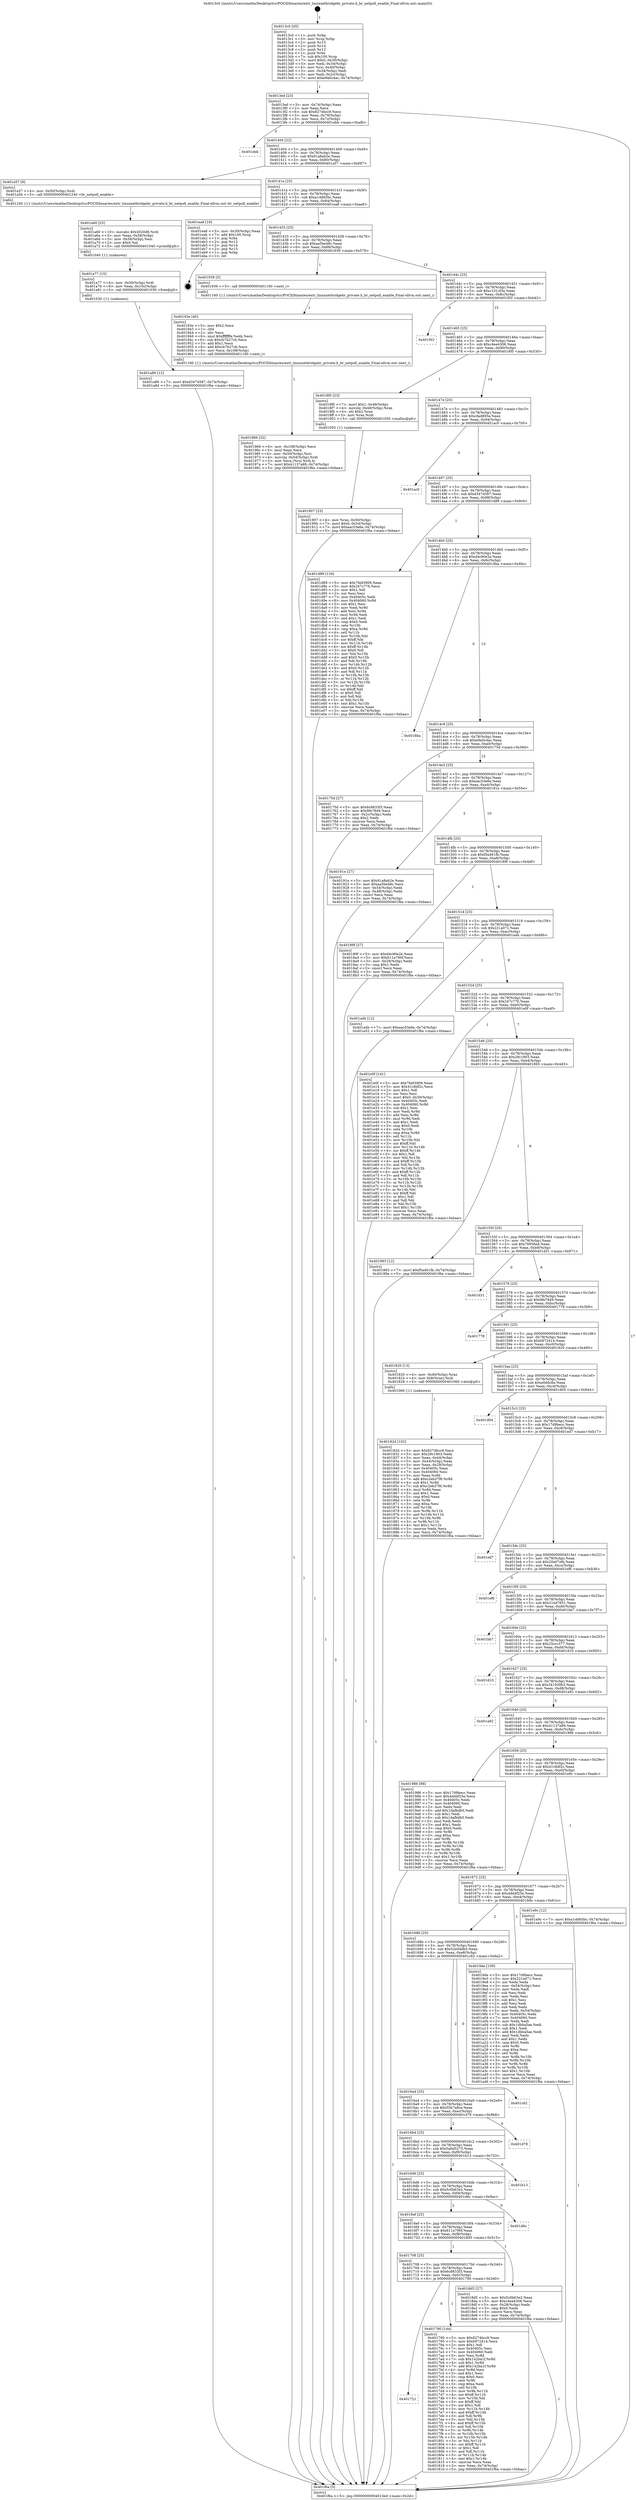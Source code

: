 digraph "0x4013c0" {
  label = "0x4013c0 (/mnt/c/Users/mathe/Desktop/tcc/POCII/binaries/extr_linuxnetbridgebr_private.h_br_netpoll_enable_Final-ollvm.out::main(0))"
  labelloc = "t"
  node[shape=record]

  Entry [label="",width=0.3,height=0.3,shape=circle,fillcolor=black,style=filled]
  "0x4013ed" [label="{
     0x4013ed [23]\l
     | [instrs]\l
     &nbsp;&nbsp;0x4013ed \<+3\>: mov -0x74(%rbp),%eax\l
     &nbsp;&nbsp;0x4013f0 \<+2\>: mov %eax,%ecx\l
     &nbsp;&nbsp;0x4013f2 \<+6\>: sub $0x8274bcc9,%ecx\l
     &nbsp;&nbsp;0x4013f8 \<+3\>: mov %eax,-0x78(%rbp)\l
     &nbsp;&nbsp;0x4013fb \<+3\>: mov %ecx,-0x7c(%rbp)\l
     &nbsp;&nbsp;0x4013fe \<+6\>: je 0000000000401ebb \<main+0xafb\>\l
  }"]
  "0x401ebb" [label="{
     0x401ebb\l
  }", style=dashed]
  "0x401404" [label="{
     0x401404 [22]\l
     | [instrs]\l
     &nbsp;&nbsp;0x401404 \<+5\>: jmp 0000000000401409 \<main+0x49\>\l
     &nbsp;&nbsp;0x401409 \<+3\>: mov -0x78(%rbp),%eax\l
     &nbsp;&nbsp;0x40140c \<+5\>: sub $0x91a8ab2e,%eax\l
     &nbsp;&nbsp;0x401411 \<+3\>: mov %eax,-0x80(%rbp)\l
     &nbsp;&nbsp;0x401414 \<+6\>: je 0000000000401a57 \<main+0x697\>\l
  }"]
  Exit [label="",width=0.3,height=0.3,shape=circle,fillcolor=black,style=filled,peripheries=2]
  "0x401a57" [label="{
     0x401a57 [9]\l
     | [instrs]\l
     &nbsp;&nbsp;0x401a57 \<+4\>: mov -0x50(%rbp),%rdi\l
     &nbsp;&nbsp;0x401a5b \<+5\>: call 0000000000401240 \<br_netpoll_enable\>\l
     | [calls]\l
     &nbsp;&nbsp;0x401240 \{1\} (/mnt/c/Users/mathe/Desktop/tcc/POCII/binaries/extr_linuxnetbridgebr_private.h_br_netpoll_enable_Final-ollvm.out::br_netpoll_enable)\l
  }"]
  "0x40141a" [label="{
     0x40141a [25]\l
     | [instrs]\l
     &nbsp;&nbsp;0x40141a \<+5\>: jmp 000000000040141f \<main+0x5f\>\l
     &nbsp;&nbsp;0x40141f \<+3\>: mov -0x78(%rbp),%eax\l
     &nbsp;&nbsp;0x401422 \<+5\>: sub $0xa1dd65bc,%eax\l
     &nbsp;&nbsp;0x401427 \<+6\>: mov %eax,-0x84(%rbp)\l
     &nbsp;&nbsp;0x40142d \<+6\>: je 0000000000401ea8 \<main+0xae8\>\l
  }"]
  "0x401a86" [label="{
     0x401a86 [12]\l
     | [instrs]\l
     &nbsp;&nbsp;0x401a86 \<+7\>: movl $0xd3474587,-0x74(%rbp)\l
     &nbsp;&nbsp;0x401a8d \<+5\>: jmp 0000000000401f6a \<main+0xbaa\>\l
  }"]
  "0x401ea8" [label="{
     0x401ea8 [19]\l
     | [instrs]\l
     &nbsp;&nbsp;0x401ea8 \<+3\>: mov -0x30(%rbp),%eax\l
     &nbsp;&nbsp;0x401eab \<+7\>: add $0x100,%rsp\l
     &nbsp;&nbsp;0x401eb2 \<+1\>: pop %rbx\l
     &nbsp;&nbsp;0x401eb3 \<+2\>: pop %r12\l
     &nbsp;&nbsp;0x401eb5 \<+2\>: pop %r14\l
     &nbsp;&nbsp;0x401eb7 \<+2\>: pop %r15\l
     &nbsp;&nbsp;0x401eb9 \<+1\>: pop %rbp\l
     &nbsp;&nbsp;0x401eba \<+1\>: ret\l
  }"]
  "0x401433" [label="{
     0x401433 [25]\l
     | [instrs]\l
     &nbsp;&nbsp;0x401433 \<+5\>: jmp 0000000000401438 \<main+0x78\>\l
     &nbsp;&nbsp;0x401438 \<+3\>: mov -0x78(%rbp),%eax\l
     &nbsp;&nbsp;0x40143b \<+5\>: sub $0xaa5be48c,%eax\l
     &nbsp;&nbsp;0x401440 \<+6\>: mov %eax,-0x88(%rbp)\l
     &nbsp;&nbsp;0x401446 \<+6\>: je 0000000000401939 \<main+0x579\>\l
  }"]
  "0x401a77" [label="{
     0x401a77 [15]\l
     | [instrs]\l
     &nbsp;&nbsp;0x401a77 \<+4\>: mov -0x50(%rbp),%rdi\l
     &nbsp;&nbsp;0x401a7b \<+6\>: mov %eax,-0x10c(%rbp)\l
     &nbsp;&nbsp;0x401a81 \<+5\>: call 0000000000401030 \<free@plt\>\l
     | [calls]\l
     &nbsp;&nbsp;0x401030 \{1\} (unknown)\l
  }"]
  "0x401939" [label="{
     0x401939 [5]\l
     | [instrs]\l
     &nbsp;&nbsp;0x401939 \<+5\>: call 0000000000401160 \<next_i\>\l
     | [calls]\l
     &nbsp;&nbsp;0x401160 \{1\} (/mnt/c/Users/mathe/Desktop/tcc/POCII/binaries/extr_linuxnetbridgebr_private.h_br_netpoll_enable_Final-ollvm.out::next_i)\l
  }"]
  "0x40144c" [label="{
     0x40144c [25]\l
     | [instrs]\l
     &nbsp;&nbsp;0x40144c \<+5\>: jmp 0000000000401451 \<main+0x91\>\l
     &nbsp;&nbsp;0x401451 \<+3\>: mov -0x78(%rbp),%eax\l
     &nbsp;&nbsp;0x401454 \<+5\>: sub $0xc101cf3a,%eax\l
     &nbsp;&nbsp;0x401459 \<+6\>: mov %eax,-0x8c(%rbp)\l
     &nbsp;&nbsp;0x40145f \<+6\>: je 0000000000401f02 \<main+0xb42\>\l
  }"]
  "0x401a60" [label="{
     0x401a60 [23]\l
     | [instrs]\l
     &nbsp;&nbsp;0x401a60 \<+10\>: movabs $0x4020d6,%rdi\l
     &nbsp;&nbsp;0x401a6a \<+3\>: mov %eax,-0x58(%rbp)\l
     &nbsp;&nbsp;0x401a6d \<+3\>: mov -0x58(%rbp),%esi\l
     &nbsp;&nbsp;0x401a70 \<+2\>: mov $0x0,%al\l
     &nbsp;&nbsp;0x401a72 \<+5\>: call 0000000000401040 \<printf@plt\>\l
     | [calls]\l
     &nbsp;&nbsp;0x401040 \{1\} (unknown)\l
  }"]
  "0x401f02" [label="{
     0x401f02\l
  }", style=dashed]
  "0x401465" [label="{
     0x401465 [25]\l
     | [instrs]\l
     &nbsp;&nbsp;0x401465 \<+5\>: jmp 000000000040146a \<main+0xaa\>\l
     &nbsp;&nbsp;0x40146a \<+3\>: mov -0x78(%rbp),%eax\l
     &nbsp;&nbsp;0x40146d \<+5\>: sub $0xc4ee4306,%eax\l
     &nbsp;&nbsp;0x401472 \<+6\>: mov %eax,-0x90(%rbp)\l
     &nbsp;&nbsp;0x401478 \<+6\>: je 00000000004018f0 \<main+0x530\>\l
  }"]
  "0x401966" [label="{
     0x401966 [32]\l
     | [instrs]\l
     &nbsp;&nbsp;0x401966 \<+6\>: mov -0x108(%rbp),%ecx\l
     &nbsp;&nbsp;0x40196c \<+3\>: imul %eax,%ecx\l
     &nbsp;&nbsp;0x40196f \<+4\>: mov -0x50(%rbp),%rsi\l
     &nbsp;&nbsp;0x401973 \<+4\>: movslq -0x54(%rbp),%rdi\l
     &nbsp;&nbsp;0x401977 \<+3\>: mov %ecx,(%rsi,%rdi,4)\l
     &nbsp;&nbsp;0x40197a \<+7\>: movl $0x41137e89,-0x74(%rbp)\l
     &nbsp;&nbsp;0x401981 \<+5\>: jmp 0000000000401f6a \<main+0xbaa\>\l
  }"]
  "0x4018f0" [label="{
     0x4018f0 [23]\l
     | [instrs]\l
     &nbsp;&nbsp;0x4018f0 \<+7\>: movl $0x1,-0x48(%rbp)\l
     &nbsp;&nbsp;0x4018f7 \<+4\>: movslq -0x48(%rbp),%rax\l
     &nbsp;&nbsp;0x4018fb \<+4\>: shl $0x2,%rax\l
     &nbsp;&nbsp;0x4018ff \<+3\>: mov %rax,%rdi\l
     &nbsp;&nbsp;0x401902 \<+5\>: call 0000000000401050 \<malloc@plt\>\l
     | [calls]\l
     &nbsp;&nbsp;0x401050 \{1\} (unknown)\l
  }"]
  "0x40147e" [label="{
     0x40147e [25]\l
     | [instrs]\l
     &nbsp;&nbsp;0x40147e \<+5\>: jmp 0000000000401483 \<main+0xc3\>\l
     &nbsp;&nbsp;0x401483 \<+3\>: mov -0x78(%rbp),%eax\l
     &nbsp;&nbsp;0x401486 \<+5\>: sub $0xcfad893a,%eax\l
     &nbsp;&nbsp;0x40148b \<+6\>: mov %eax,-0x94(%rbp)\l
     &nbsp;&nbsp;0x401491 \<+6\>: je 0000000000401ac0 \<main+0x700\>\l
  }"]
  "0x40193e" [label="{
     0x40193e [40]\l
     | [instrs]\l
     &nbsp;&nbsp;0x40193e \<+5\>: mov $0x2,%ecx\l
     &nbsp;&nbsp;0x401943 \<+1\>: cltd\l
     &nbsp;&nbsp;0x401944 \<+2\>: idiv %ecx\l
     &nbsp;&nbsp;0x401946 \<+6\>: imul $0xfffffffe,%edx,%ecx\l
     &nbsp;&nbsp;0x40194c \<+6\>: sub $0xcb7b27cb,%ecx\l
     &nbsp;&nbsp;0x401952 \<+3\>: add $0x1,%ecx\l
     &nbsp;&nbsp;0x401955 \<+6\>: add $0xcb7b27cb,%ecx\l
     &nbsp;&nbsp;0x40195b \<+6\>: mov %ecx,-0x108(%rbp)\l
     &nbsp;&nbsp;0x401961 \<+5\>: call 0000000000401160 \<next_i\>\l
     | [calls]\l
     &nbsp;&nbsp;0x401160 \{1\} (/mnt/c/Users/mathe/Desktop/tcc/POCII/binaries/extr_linuxnetbridgebr_private.h_br_netpoll_enable_Final-ollvm.out::next_i)\l
  }"]
  "0x401ac0" [label="{
     0x401ac0\l
  }", style=dashed]
  "0x401497" [label="{
     0x401497 [25]\l
     | [instrs]\l
     &nbsp;&nbsp;0x401497 \<+5\>: jmp 000000000040149c \<main+0xdc\>\l
     &nbsp;&nbsp;0x40149c \<+3\>: mov -0x78(%rbp),%eax\l
     &nbsp;&nbsp;0x40149f \<+5\>: sub $0xd3474587,%eax\l
     &nbsp;&nbsp;0x4014a4 \<+6\>: mov %eax,-0x98(%rbp)\l
     &nbsp;&nbsp;0x4014aa \<+6\>: je 0000000000401d89 \<main+0x9c9\>\l
  }"]
  "0x401907" [label="{
     0x401907 [23]\l
     | [instrs]\l
     &nbsp;&nbsp;0x401907 \<+4\>: mov %rax,-0x50(%rbp)\l
     &nbsp;&nbsp;0x40190b \<+7\>: movl $0x0,-0x54(%rbp)\l
     &nbsp;&nbsp;0x401912 \<+7\>: movl $0xeac53e6e,-0x74(%rbp)\l
     &nbsp;&nbsp;0x401919 \<+5\>: jmp 0000000000401f6a \<main+0xbaa\>\l
  }"]
  "0x401d89" [label="{
     0x401d89 [134]\l
     | [instrs]\l
     &nbsp;&nbsp;0x401d89 \<+5\>: mov $0x7fa93909,%eax\l
     &nbsp;&nbsp;0x401d8e \<+5\>: mov $0x247c776,%ecx\l
     &nbsp;&nbsp;0x401d93 \<+2\>: mov $0x1,%dl\l
     &nbsp;&nbsp;0x401d95 \<+2\>: xor %esi,%esi\l
     &nbsp;&nbsp;0x401d97 \<+7\>: mov 0x40405c,%edi\l
     &nbsp;&nbsp;0x401d9e \<+8\>: mov 0x404060,%r8d\l
     &nbsp;&nbsp;0x401da6 \<+3\>: sub $0x1,%esi\l
     &nbsp;&nbsp;0x401da9 \<+3\>: mov %edi,%r9d\l
     &nbsp;&nbsp;0x401dac \<+3\>: add %esi,%r9d\l
     &nbsp;&nbsp;0x401daf \<+4\>: imul %r9d,%edi\l
     &nbsp;&nbsp;0x401db3 \<+3\>: and $0x1,%edi\l
     &nbsp;&nbsp;0x401db6 \<+3\>: cmp $0x0,%edi\l
     &nbsp;&nbsp;0x401db9 \<+4\>: sete %r10b\l
     &nbsp;&nbsp;0x401dbd \<+4\>: cmp $0xa,%r8d\l
     &nbsp;&nbsp;0x401dc1 \<+4\>: setl %r11b\l
     &nbsp;&nbsp;0x401dc5 \<+3\>: mov %r10b,%bl\l
     &nbsp;&nbsp;0x401dc8 \<+3\>: xor $0xff,%bl\l
     &nbsp;&nbsp;0x401dcb \<+3\>: mov %r11b,%r14b\l
     &nbsp;&nbsp;0x401dce \<+4\>: xor $0xff,%r14b\l
     &nbsp;&nbsp;0x401dd2 \<+3\>: xor $0x0,%dl\l
     &nbsp;&nbsp;0x401dd5 \<+3\>: mov %bl,%r15b\l
     &nbsp;&nbsp;0x401dd8 \<+4\>: and $0x0,%r15b\l
     &nbsp;&nbsp;0x401ddc \<+3\>: and %dl,%r10b\l
     &nbsp;&nbsp;0x401ddf \<+3\>: mov %r14b,%r12b\l
     &nbsp;&nbsp;0x401de2 \<+4\>: and $0x0,%r12b\l
     &nbsp;&nbsp;0x401de6 \<+3\>: and %dl,%r11b\l
     &nbsp;&nbsp;0x401de9 \<+3\>: or %r10b,%r15b\l
     &nbsp;&nbsp;0x401dec \<+3\>: or %r11b,%r12b\l
     &nbsp;&nbsp;0x401def \<+3\>: xor %r12b,%r15b\l
     &nbsp;&nbsp;0x401df2 \<+3\>: or %r14b,%bl\l
     &nbsp;&nbsp;0x401df5 \<+3\>: xor $0xff,%bl\l
     &nbsp;&nbsp;0x401df8 \<+3\>: or $0x0,%dl\l
     &nbsp;&nbsp;0x401dfb \<+2\>: and %dl,%bl\l
     &nbsp;&nbsp;0x401dfd \<+3\>: or %bl,%r15b\l
     &nbsp;&nbsp;0x401e00 \<+4\>: test $0x1,%r15b\l
     &nbsp;&nbsp;0x401e04 \<+3\>: cmovne %ecx,%eax\l
     &nbsp;&nbsp;0x401e07 \<+3\>: mov %eax,-0x74(%rbp)\l
     &nbsp;&nbsp;0x401e0a \<+5\>: jmp 0000000000401f6a \<main+0xbaa\>\l
  }"]
  "0x4014b0" [label="{
     0x4014b0 [25]\l
     | [instrs]\l
     &nbsp;&nbsp;0x4014b0 \<+5\>: jmp 00000000004014b5 \<main+0xf5\>\l
     &nbsp;&nbsp;0x4014b5 \<+3\>: mov -0x78(%rbp),%eax\l
     &nbsp;&nbsp;0x4014b8 \<+5\>: sub $0xd4c90e2e,%eax\l
     &nbsp;&nbsp;0x4014bd \<+6\>: mov %eax,-0x9c(%rbp)\l
     &nbsp;&nbsp;0x4014c3 \<+6\>: je 00000000004018ba \<main+0x4fa\>\l
  }"]
  "0x40182d" [label="{
     0x40182d [102]\l
     | [instrs]\l
     &nbsp;&nbsp;0x40182d \<+5\>: mov $0x8274bcc9,%ecx\l
     &nbsp;&nbsp;0x401832 \<+5\>: mov $0x29c1903,%edx\l
     &nbsp;&nbsp;0x401837 \<+3\>: mov %eax,-0x44(%rbp)\l
     &nbsp;&nbsp;0x40183a \<+3\>: mov -0x44(%rbp),%eax\l
     &nbsp;&nbsp;0x40183d \<+3\>: mov %eax,-0x28(%rbp)\l
     &nbsp;&nbsp;0x401840 \<+7\>: mov 0x40405c,%eax\l
     &nbsp;&nbsp;0x401847 \<+7\>: mov 0x404060,%esi\l
     &nbsp;&nbsp;0x40184e \<+3\>: mov %eax,%r8d\l
     &nbsp;&nbsp;0x401851 \<+7\>: add $0xc2eb37f6,%r8d\l
     &nbsp;&nbsp;0x401858 \<+4\>: sub $0x1,%r8d\l
     &nbsp;&nbsp;0x40185c \<+7\>: sub $0xc2eb37f6,%r8d\l
     &nbsp;&nbsp;0x401863 \<+4\>: imul %r8d,%eax\l
     &nbsp;&nbsp;0x401867 \<+3\>: and $0x1,%eax\l
     &nbsp;&nbsp;0x40186a \<+3\>: cmp $0x0,%eax\l
     &nbsp;&nbsp;0x40186d \<+4\>: sete %r9b\l
     &nbsp;&nbsp;0x401871 \<+3\>: cmp $0xa,%esi\l
     &nbsp;&nbsp;0x401874 \<+4\>: setl %r10b\l
     &nbsp;&nbsp;0x401878 \<+3\>: mov %r9b,%r11b\l
     &nbsp;&nbsp;0x40187b \<+3\>: and %r10b,%r11b\l
     &nbsp;&nbsp;0x40187e \<+3\>: xor %r10b,%r9b\l
     &nbsp;&nbsp;0x401881 \<+3\>: or %r9b,%r11b\l
     &nbsp;&nbsp;0x401884 \<+4\>: test $0x1,%r11b\l
     &nbsp;&nbsp;0x401888 \<+3\>: cmovne %edx,%ecx\l
     &nbsp;&nbsp;0x40188b \<+3\>: mov %ecx,-0x74(%rbp)\l
     &nbsp;&nbsp;0x40188e \<+5\>: jmp 0000000000401f6a \<main+0xbaa\>\l
  }"]
  "0x4018ba" [label="{
     0x4018ba\l
  }", style=dashed]
  "0x4014c9" [label="{
     0x4014c9 [25]\l
     | [instrs]\l
     &nbsp;&nbsp;0x4014c9 \<+5\>: jmp 00000000004014ce \<main+0x10e\>\l
     &nbsp;&nbsp;0x4014ce \<+3\>: mov -0x78(%rbp),%eax\l
     &nbsp;&nbsp;0x4014d1 \<+5\>: sub $0xe9a0c4ac,%eax\l
     &nbsp;&nbsp;0x4014d6 \<+6\>: mov %eax,-0xa0(%rbp)\l
     &nbsp;&nbsp;0x4014dc \<+6\>: je 000000000040175d \<main+0x39d\>\l
  }"]
  "0x401721" [label="{
     0x401721\l
  }", style=dashed]
  "0x40175d" [label="{
     0x40175d [27]\l
     | [instrs]\l
     &nbsp;&nbsp;0x40175d \<+5\>: mov $0x6c8833f3,%eax\l
     &nbsp;&nbsp;0x401762 \<+5\>: mov $0x9fe7849,%ecx\l
     &nbsp;&nbsp;0x401767 \<+3\>: mov -0x2c(%rbp),%edx\l
     &nbsp;&nbsp;0x40176a \<+3\>: cmp $0x2,%edx\l
     &nbsp;&nbsp;0x40176d \<+3\>: cmovne %ecx,%eax\l
     &nbsp;&nbsp;0x401770 \<+3\>: mov %eax,-0x74(%rbp)\l
     &nbsp;&nbsp;0x401773 \<+5\>: jmp 0000000000401f6a \<main+0xbaa\>\l
  }"]
  "0x4014e2" [label="{
     0x4014e2 [25]\l
     | [instrs]\l
     &nbsp;&nbsp;0x4014e2 \<+5\>: jmp 00000000004014e7 \<main+0x127\>\l
     &nbsp;&nbsp;0x4014e7 \<+3\>: mov -0x78(%rbp),%eax\l
     &nbsp;&nbsp;0x4014ea \<+5\>: sub $0xeac53e6e,%eax\l
     &nbsp;&nbsp;0x4014ef \<+6\>: mov %eax,-0xa4(%rbp)\l
     &nbsp;&nbsp;0x4014f5 \<+6\>: je 000000000040191e \<main+0x55e\>\l
  }"]
  "0x401f6a" [label="{
     0x401f6a [5]\l
     | [instrs]\l
     &nbsp;&nbsp;0x401f6a \<+5\>: jmp 00000000004013ed \<main+0x2d\>\l
  }"]
  "0x4013c0" [label="{
     0x4013c0 [45]\l
     | [instrs]\l
     &nbsp;&nbsp;0x4013c0 \<+1\>: push %rbp\l
     &nbsp;&nbsp;0x4013c1 \<+3\>: mov %rsp,%rbp\l
     &nbsp;&nbsp;0x4013c4 \<+2\>: push %r15\l
     &nbsp;&nbsp;0x4013c6 \<+2\>: push %r14\l
     &nbsp;&nbsp;0x4013c8 \<+2\>: push %r12\l
     &nbsp;&nbsp;0x4013ca \<+1\>: push %rbx\l
     &nbsp;&nbsp;0x4013cb \<+7\>: sub $0x100,%rsp\l
     &nbsp;&nbsp;0x4013d2 \<+7\>: movl $0x0,-0x30(%rbp)\l
     &nbsp;&nbsp;0x4013d9 \<+3\>: mov %edi,-0x34(%rbp)\l
     &nbsp;&nbsp;0x4013dc \<+4\>: mov %rsi,-0x40(%rbp)\l
     &nbsp;&nbsp;0x4013e0 \<+3\>: mov -0x34(%rbp),%edi\l
     &nbsp;&nbsp;0x4013e3 \<+3\>: mov %edi,-0x2c(%rbp)\l
     &nbsp;&nbsp;0x4013e6 \<+7\>: movl $0xe9a0c4ac,-0x74(%rbp)\l
  }"]
  "0x401790" [label="{
     0x401790 [144]\l
     | [instrs]\l
     &nbsp;&nbsp;0x401790 \<+5\>: mov $0x8274bcc9,%eax\l
     &nbsp;&nbsp;0x401795 \<+5\>: mov $0xb972414,%ecx\l
     &nbsp;&nbsp;0x40179a \<+2\>: mov $0x1,%dl\l
     &nbsp;&nbsp;0x40179c \<+7\>: mov 0x40405c,%esi\l
     &nbsp;&nbsp;0x4017a3 \<+7\>: mov 0x404060,%edi\l
     &nbsp;&nbsp;0x4017aa \<+3\>: mov %esi,%r8d\l
     &nbsp;&nbsp;0x4017ad \<+7\>: sub $0x142ba1f,%r8d\l
     &nbsp;&nbsp;0x4017b4 \<+4\>: sub $0x1,%r8d\l
     &nbsp;&nbsp;0x4017b8 \<+7\>: add $0x142ba1f,%r8d\l
     &nbsp;&nbsp;0x4017bf \<+4\>: imul %r8d,%esi\l
     &nbsp;&nbsp;0x4017c3 \<+3\>: and $0x1,%esi\l
     &nbsp;&nbsp;0x4017c6 \<+3\>: cmp $0x0,%esi\l
     &nbsp;&nbsp;0x4017c9 \<+4\>: sete %r9b\l
     &nbsp;&nbsp;0x4017cd \<+3\>: cmp $0xa,%edi\l
     &nbsp;&nbsp;0x4017d0 \<+4\>: setl %r10b\l
     &nbsp;&nbsp;0x4017d4 \<+3\>: mov %r9b,%r11b\l
     &nbsp;&nbsp;0x4017d7 \<+4\>: xor $0xff,%r11b\l
     &nbsp;&nbsp;0x4017db \<+3\>: mov %r10b,%bl\l
     &nbsp;&nbsp;0x4017de \<+3\>: xor $0xff,%bl\l
     &nbsp;&nbsp;0x4017e1 \<+3\>: xor $0x1,%dl\l
     &nbsp;&nbsp;0x4017e4 \<+3\>: mov %r11b,%r14b\l
     &nbsp;&nbsp;0x4017e7 \<+4\>: and $0xff,%r14b\l
     &nbsp;&nbsp;0x4017eb \<+3\>: and %dl,%r9b\l
     &nbsp;&nbsp;0x4017ee \<+3\>: mov %bl,%r15b\l
     &nbsp;&nbsp;0x4017f1 \<+4\>: and $0xff,%r15b\l
     &nbsp;&nbsp;0x4017f5 \<+3\>: and %dl,%r10b\l
     &nbsp;&nbsp;0x4017f8 \<+3\>: or %r9b,%r14b\l
     &nbsp;&nbsp;0x4017fb \<+3\>: or %r10b,%r15b\l
     &nbsp;&nbsp;0x4017fe \<+3\>: xor %r15b,%r14b\l
     &nbsp;&nbsp;0x401801 \<+3\>: or %bl,%r11b\l
     &nbsp;&nbsp;0x401804 \<+4\>: xor $0xff,%r11b\l
     &nbsp;&nbsp;0x401808 \<+3\>: or $0x1,%dl\l
     &nbsp;&nbsp;0x40180b \<+3\>: and %dl,%r11b\l
     &nbsp;&nbsp;0x40180e \<+3\>: or %r11b,%r14b\l
     &nbsp;&nbsp;0x401811 \<+4\>: test $0x1,%r14b\l
     &nbsp;&nbsp;0x401815 \<+3\>: cmovne %ecx,%eax\l
     &nbsp;&nbsp;0x401818 \<+3\>: mov %eax,-0x74(%rbp)\l
     &nbsp;&nbsp;0x40181b \<+5\>: jmp 0000000000401f6a \<main+0xbaa\>\l
  }"]
  "0x40191e" [label="{
     0x40191e [27]\l
     | [instrs]\l
     &nbsp;&nbsp;0x40191e \<+5\>: mov $0x91a8ab2e,%eax\l
     &nbsp;&nbsp;0x401923 \<+5\>: mov $0xaa5be48c,%ecx\l
     &nbsp;&nbsp;0x401928 \<+3\>: mov -0x54(%rbp),%edx\l
     &nbsp;&nbsp;0x40192b \<+3\>: cmp -0x48(%rbp),%edx\l
     &nbsp;&nbsp;0x40192e \<+3\>: cmovl %ecx,%eax\l
     &nbsp;&nbsp;0x401931 \<+3\>: mov %eax,-0x74(%rbp)\l
     &nbsp;&nbsp;0x401934 \<+5\>: jmp 0000000000401f6a \<main+0xbaa\>\l
  }"]
  "0x4014fb" [label="{
     0x4014fb [25]\l
     | [instrs]\l
     &nbsp;&nbsp;0x4014fb \<+5\>: jmp 0000000000401500 \<main+0x140\>\l
     &nbsp;&nbsp;0x401500 \<+3\>: mov -0x78(%rbp),%eax\l
     &nbsp;&nbsp;0x401503 \<+5\>: sub $0xf5a461fb,%eax\l
     &nbsp;&nbsp;0x401508 \<+6\>: mov %eax,-0xa8(%rbp)\l
     &nbsp;&nbsp;0x40150e \<+6\>: je 000000000040189f \<main+0x4df\>\l
  }"]
  "0x401708" [label="{
     0x401708 [25]\l
     | [instrs]\l
     &nbsp;&nbsp;0x401708 \<+5\>: jmp 000000000040170d \<main+0x34d\>\l
     &nbsp;&nbsp;0x40170d \<+3\>: mov -0x78(%rbp),%eax\l
     &nbsp;&nbsp;0x401710 \<+5\>: sub $0x6c8833f3,%eax\l
     &nbsp;&nbsp;0x401715 \<+6\>: mov %eax,-0xfc(%rbp)\l
     &nbsp;&nbsp;0x40171b \<+6\>: je 0000000000401790 \<main+0x3d0\>\l
  }"]
  "0x40189f" [label="{
     0x40189f [27]\l
     | [instrs]\l
     &nbsp;&nbsp;0x40189f \<+5\>: mov $0xd4c90e2e,%eax\l
     &nbsp;&nbsp;0x4018a4 \<+5\>: mov $0x611a790f,%ecx\l
     &nbsp;&nbsp;0x4018a9 \<+3\>: mov -0x28(%rbp),%edx\l
     &nbsp;&nbsp;0x4018ac \<+3\>: cmp $0x1,%edx\l
     &nbsp;&nbsp;0x4018af \<+3\>: cmovl %ecx,%eax\l
     &nbsp;&nbsp;0x4018b2 \<+3\>: mov %eax,-0x74(%rbp)\l
     &nbsp;&nbsp;0x4018b5 \<+5\>: jmp 0000000000401f6a \<main+0xbaa\>\l
  }"]
  "0x401514" [label="{
     0x401514 [25]\l
     | [instrs]\l
     &nbsp;&nbsp;0x401514 \<+5\>: jmp 0000000000401519 \<main+0x159\>\l
     &nbsp;&nbsp;0x401519 \<+3\>: mov -0x78(%rbp),%eax\l
     &nbsp;&nbsp;0x40151c \<+5\>: sub $0x221a071,%eax\l
     &nbsp;&nbsp;0x401521 \<+6\>: mov %eax,-0xac(%rbp)\l
     &nbsp;&nbsp;0x401527 \<+6\>: je 0000000000401a4b \<main+0x68b\>\l
  }"]
  "0x4018d5" [label="{
     0x4018d5 [27]\l
     | [instrs]\l
     &nbsp;&nbsp;0x4018d5 \<+5\>: mov $0x5c0b63e2,%eax\l
     &nbsp;&nbsp;0x4018da \<+5\>: mov $0xc4ee4306,%ecx\l
     &nbsp;&nbsp;0x4018df \<+3\>: mov -0x28(%rbp),%edx\l
     &nbsp;&nbsp;0x4018e2 \<+3\>: cmp $0x0,%edx\l
     &nbsp;&nbsp;0x4018e5 \<+3\>: cmove %ecx,%eax\l
     &nbsp;&nbsp;0x4018e8 \<+3\>: mov %eax,-0x74(%rbp)\l
     &nbsp;&nbsp;0x4018eb \<+5\>: jmp 0000000000401f6a \<main+0xbaa\>\l
  }"]
  "0x401a4b" [label="{
     0x401a4b [12]\l
     | [instrs]\l
     &nbsp;&nbsp;0x401a4b \<+7\>: movl $0xeac53e6e,-0x74(%rbp)\l
     &nbsp;&nbsp;0x401a52 \<+5\>: jmp 0000000000401f6a \<main+0xbaa\>\l
  }"]
  "0x40152d" [label="{
     0x40152d [25]\l
     | [instrs]\l
     &nbsp;&nbsp;0x40152d \<+5\>: jmp 0000000000401532 \<main+0x172\>\l
     &nbsp;&nbsp;0x401532 \<+3\>: mov -0x78(%rbp),%eax\l
     &nbsp;&nbsp;0x401535 \<+5\>: sub $0x247c776,%eax\l
     &nbsp;&nbsp;0x40153a \<+6\>: mov %eax,-0xb0(%rbp)\l
     &nbsp;&nbsp;0x401540 \<+6\>: je 0000000000401e0f \<main+0xa4f\>\l
  }"]
  "0x4016ef" [label="{
     0x4016ef [25]\l
     | [instrs]\l
     &nbsp;&nbsp;0x4016ef \<+5\>: jmp 00000000004016f4 \<main+0x334\>\l
     &nbsp;&nbsp;0x4016f4 \<+3\>: mov -0x78(%rbp),%eax\l
     &nbsp;&nbsp;0x4016f7 \<+5\>: sub $0x611a790f,%eax\l
     &nbsp;&nbsp;0x4016fc \<+6\>: mov %eax,-0xf8(%rbp)\l
     &nbsp;&nbsp;0x401702 \<+6\>: je 00000000004018d5 \<main+0x515\>\l
  }"]
  "0x401e0f" [label="{
     0x401e0f [141]\l
     | [instrs]\l
     &nbsp;&nbsp;0x401e0f \<+5\>: mov $0x7fa93909,%eax\l
     &nbsp;&nbsp;0x401e14 \<+5\>: mov $0x41c8df2c,%ecx\l
     &nbsp;&nbsp;0x401e19 \<+2\>: mov $0x1,%dl\l
     &nbsp;&nbsp;0x401e1b \<+2\>: xor %esi,%esi\l
     &nbsp;&nbsp;0x401e1d \<+7\>: movl $0x0,-0x30(%rbp)\l
     &nbsp;&nbsp;0x401e24 \<+7\>: mov 0x40405c,%edi\l
     &nbsp;&nbsp;0x401e2b \<+8\>: mov 0x404060,%r8d\l
     &nbsp;&nbsp;0x401e33 \<+3\>: sub $0x1,%esi\l
     &nbsp;&nbsp;0x401e36 \<+3\>: mov %edi,%r9d\l
     &nbsp;&nbsp;0x401e39 \<+3\>: add %esi,%r9d\l
     &nbsp;&nbsp;0x401e3c \<+4\>: imul %r9d,%edi\l
     &nbsp;&nbsp;0x401e40 \<+3\>: and $0x1,%edi\l
     &nbsp;&nbsp;0x401e43 \<+3\>: cmp $0x0,%edi\l
     &nbsp;&nbsp;0x401e46 \<+4\>: sete %r10b\l
     &nbsp;&nbsp;0x401e4a \<+4\>: cmp $0xa,%r8d\l
     &nbsp;&nbsp;0x401e4e \<+4\>: setl %r11b\l
     &nbsp;&nbsp;0x401e52 \<+3\>: mov %r10b,%bl\l
     &nbsp;&nbsp;0x401e55 \<+3\>: xor $0xff,%bl\l
     &nbsp;&nbsp;0x401e58 \<+3\>: mov %r11b,%r14b\l
     &nbsp;&nbsp;0x401e5b \<+4\>: xor $0xff,%r14b\l
     &nbsp;&nbsp;0x401e5f \<+3\>: xor $0x1,%dl\l
     &nbsp;&nbsp;0x401e62 \<+3\>: mov %bl,%r15b\l
     &nbsp;&nbsp;0x401e65 \<+4\>: and $0xff,%r15b\l
     &nbsp;&nbsp;0x401e69 \<+3\>: and %dl,%r10b\l
     &nbsp;&nbsp;0x401e6c \<+3\>: mov %r14b,%r12b\l
     &nbsp;&nbsp;0x401e6f \<+4\>: and $0xff,%r12b\l
     &nbsp;&nbsp;0x401e73 \<+3\>: and %dl,%r11b\l
     &nbsp;&nbsp;0x401e76 \<+3\>: or %r10b,%r15b\l
     &nbsp;&nbsp;0x401e79 \<+3\>: or %r11b,%r12b\l
     &nbsp;&nbsp;0x401e7c \<+3\>: xor %r12b,%r15b\l
     &nbsp;&nbsp;0x401e7f \<+3\>: or %r14b,%bl\l
     &nbsp;&nbsp;0x401e82 \<+3\>: xor $0xff,%bl\l
     &nbsp;&nbsp;0x401e85 \<+3\>: or $0x1,%dl\l
     &nbsp;&nbsp;0x401e88 \<+2\>: and %dl,%bl\l
     &nbsp;&nbsp;0x401e8a \<+3\>: or %bl,%r15b\l
     &nbsp;&nbsp;0x401e8d \<+4\>: test $0x1,%r15b\l
     &nbsp;&nbsp;0x401e91 \<+3\>: cmovne %ecx,%eax\l
     &nbsp;&nbsp;0x401e94 \<+3\>: mov %eax,-0x74(%rbp)\l
     &nbsp;&nbsp;0x401e97 \<+5\>: jmp 0000000000401f6a \<main+0xbaa\>\l
  }"]
  "0x401546" [label="{
     0x401546 [25]\l
     | [instrs]\l
     &nbsp;&nbsp;0x401546 \<+5\>: jmp 000000000040154b \<main+0x18b\>\l
     &nbsp;&nbsp;0x40154b \<+3\>: mov -0x78(%rbp),%eax\l
     &nbsp;&nbsp;0x40154e \<+5\>: sub $0x29c1903,%eax\l
     &nbsp;&nbsp;0x401553 \<+6\>: mov %eax,-0xb4(%rbp)\l
     &nbsp;&nbsp;0x401559 \<+6\>: je 0000000000401893 \<main+0x4d3\>\l
  }"]
  "0x401d6c" [label="{
     0x401d6c\l
  }", style=dashed]
  "0x401893" [label="{
     0x401893 [12]\l
     | [instrs]\l
     &nbsp;&nbsp;0x401893 \<+7\>: movl $0xf5a461fb,-0x74(%rbp)\l
     &nbsp;&nbsp;0x40189a \<+5\>: jmp 0000000000401f6a \<main+0xbaa\>\l
  }"]
  "0x40155f" [label="{
     0x40155f [25]\l
     | [instrs]\l
     &nbsp;&nbsp;0x40155f \<+5\>: jmp 0000000000401564 \<main+0x1a4\>\l
     &nbsp;&nbsp;0x401564 \<+3\>: mov -0x78(%rbp),%eax\l
     &nbsp;&nbsp;0x401567 \<+5\>: sub $0x76956e4,%eax\l
     &nbsp;&nbsp;0x40156c \<+6\>: mov %eax,-0xb8(%rbp)\l
     &nbsp;&nbsp;0x401572 \<+6\>: je 0000000000401d31 \<main+0x971\>\l
  }"]
  "0x4016d6" [label="{
     0x4016d6 [25]\l
     | [instrs]\l
     &nbsp;&nbsp;0x4016d6 \<+5\>: jmp 00000000004016db \<main+0x31b\>\l
     &nbsp;&nbsp;0x4016db \<+3\>: mov -0x78(%rbp),%eax\l
     &nbsp;&nbsp;0x4016de \<+5\>: sub $0x5c0b63e2,%eax\l
     &nbsp;&nbsp;0x4016e3 \<+6\>: mov %eax,-0xf4(%rbp)\l
     &nbsp;&nbsp;0x4016e9 \<+6\>: je 0000000000401d6c \<main+0x9ac\>\l
  }"]
  "0x401d31" [label="{
     0x401d31\l
  }", style=dashed]
  "0x401578" [label="{
     0x401578 [25]\l
     | [instrs]\l
     &nbsp;&nbsp;0x401578 \<+5\>: jmp 000000000040157d \<main+0x1bd\>\l
     &nbsp;&nbsp;0x40157d \<+3\>: mov -0x78(%rbp),%eax\l
     &nbsp;&nbsp;0x401580 \<+5\>: sub $0x9fe7849,%eax\l
     &nbsp;&nbsp;0x401585 \<+6\>: mov %eax,-0xbc(%rbp)\l
     &nbsp;&nbsp;0x40158b \<+6\>: je 0000000000401778 \<main+0x3b8\>\l
  }"]
  "0x401b13" [label="{
     0x401b13\l
  }", style=dashed]
  "0x401778" [label="{
     0x401778\l
  }", style=dashed]
  "0x401591" [label="{
     0x401591 [25]\l
     | [instrs]\l
     &nbsp;&nbsp;0x401591 \<+5\>: jmp 0000000000401596 \<main+0x1d6\>\l
     &nbsp;&nbsp;0x401596 \<+3\>: mov -0x78(%rbp),%eax\l
     &nbsp;&nbsp;0x401599 \<+5\>: sub $0xb972414,%eax\l
     &nbsp;&nbsp;0x40159e \<+6\>: mov %eax,-0xc0(%rbp)\l
     &nbsp;&nbsp;0x4015a4 \<+6\>: je 0000000000401820 \<main+0x460\>\l
  }"]
  "0x4016bd" [label="{
     0x4016bd [25]\l
     | [instrs]\l
     &nbsp;&nbsp;0x4016bd \<+5\>: jmp 00000000004016c2 \<main+0x302\>\l
     &nbsp;&nbsp;0x4016c2 \<+3\>: mov -0x78(%rbp),%eax\l
     &nbsp;&nbsp;0x4016c5 \<+5\>: sub $0x5abd5275,%eax\l
     &nbsp;&nbsp;0x4016ca \<+6\>: mov %eax,-0xf0(%rbp)\l
     &nbsp;&nbsp;0x4016d0 \<+6\>: je 0000000000401b13 \<main+0x753\>\l
  }"]
  "0x401820" [label="{
     0x401820 [13]\l
     | [instrs]\l
     &nbsp;&nbsp;0x401820 \<+4\>: mov -0x40(%rbp),%rax\l
     &nbsp;&nbsp;0x401824 \<+4\>: mov 0x8(%rax),%rdi\l
     &nbsp;&nbsp;0x401828 \<+5\>: call 0000000000401060 \<atoi@plt\>\l
     | [calls]\l
     &nbsp;&nbsp;0x401060 \{1\} (unknown)\l
  }"]
  "0x4015aa" [label="{
     0x4015aa [25]\l
     | [instrs]\l
     &nbsp;&nbsp;0x4015aa \<+5\>: jmp 00000000004015af \<main+0x1ef\>\l
     &nbsp;&nbsp;0x4015af \<+3\>: mov -0x78(%rbp),%eax\l
     &nbsp;&nbsp;0x4015b2 \<+5\>: sub $0xe0ddc8a,%eax\l
     &nbsp;&nbsp;0x4015b7 \<+6\>: mov %eax,-0xc4(%rbp)\l
     &nbsp;&nbsp;0x4015bd \<+6\>: je 0000000000401d04 \<main+0x944\>\l
  }"]
  "0x401d78" [label="{
     0x401d78\l
  }", style=dashed]
  "0x401d04" [label="{
     0x401d04\l
  }", style=dashed]
  "0x4015c3" [label="{
     0x4015c3 [25]\l
     | [instrs]\l
     &nbsp;&nbsp;0x4015c3 \<+5\>: jmp 00000000004015c8 \<main+0x208\>\l
     &nbsp;&nbsp;0x4015c8 \<+3\>: mov -0x78(%rbp),%eax\l
     &nbsp;&nbsp;0x4015cb \<+5\>: sub $0x17d9becc,%eax\l
     &nbsp;&nbsp;0x4015d0 \<+6\>: mov %eax,-0xc8(%rbp)\l
     &nbsp;&nbsp;0x4015d6 \<+6\>: je 0000000000401ed7 \<main+0xb17\>\l
  }"]
  "0x4016a4" [label="{
     0x4016a4 [25]\l
     | [instrs]\l
     &nbsp;&nbsp;0x4016a4 \<+5\>: jmp 00000000004016a9 \<main+0x2e9\>\l
     &nbsp;&nbsp;0x4016a9 \<+3\>: mov -0x78(%rbp),%eax\l
     &nbsp;&nbsp;0x4016ac \<+5\>: sub $0x55b7a8ce,%eax\l
     &nbsp;&nbsp;0x4016b1 \<+6\>: mov %eax,-0xec(%rbp)\l
     &nbsp;&nbsp;0x4016b7 \<+6\>: je 0000000000401d78 \<main+0x9b8\>\l
  }"]
  "0x401ed7" [label="{
     0x401ed7\l
  }", style=dashed]
  "0x4015dc" [label="{
     0x4015dc [25]\l
     | [instrs]\l
     &nbsp;&nbsp;0x4015dc \<+5\>: jmp 00000000004015e1 \<main+0x221\>\l
     &nbsp;&nbsp;0x4015e1 \<+3\>: mov -0x78(%rbp),%eax\l
     &nbsp;&nbsp;0x4015e4 \<+5\>: sub $0x20a07efa,%eax\l
     &nbsp;&nbsp;0x4015e9 \<+6\>: mov %eax,-0xcc(%rbp)\l
     &nbsp;&nbsp;0x4015ef \<+6\>: je 0000000000401ef6 \<main+0xb36\>\l
  }"]
  "0x401c62" [label="{
     0x401c62\l
  }", style=dashed]
  "0x401ef6" [label="{
     0x401ef6\l
  }", style=dashed]
  "0x4015f5" [label="{
     0x4015f5 [25]\l
     | [instrs]\l
     &nbsp;&nbsp;0x4015f5 \<+5\>: jmp 00000000004015fa \<main+0x23a\>\l
     &nbsp;&nbsp;0x4015fa \<+3\>: mov -0x78(%rbp),%eax\l
     &nbsp;&nbsp;0x4015fd \<+5\>: sub $0x21ed7651,%eax\l
     &nbsp;&nbsp;0x401602 \<+6\>: mov %eax,-0xd0(%rbp)\l
     &nbsp;&nbsp;0x401608 \<+6\>: je 0000000000401bb7 \<main+0x7f7\>\l
  }"]
  "0x40168b" [label="{
     0x40168b [25]\l
     | [instrs]\l
     &nbsp;&nbsp;0x40168b \<+5\>: jmp 0000000000401690 \<main+0x2d0\>\l
     &nbsp;&nbsp;0x401690 \<+3\>: mov -0x78(%rbp),%eax\l
     &nbsp;&nbsp;0x401693 \<+5\>: sub $0x52e0ddb5,%eax\l
     &nbsp;&nbsp;0x401698 \<+6\>: mov %eax,-0xe8(%rbp)\l
     &nbsp;&nbsp;0x40169e \<+6\>: je 0000000000401c62 \<main+0x8a2\>\l
  }"]
  "0x401bb7" [label="{
     0x401bb7\l
  }", style=dashed]
  "0x40160e" [label="{
     0x40160e [25]\l
     | [instrs]\l
     &nbsp;&nbsp;0x40160e \<+5\>: jmp 0000000000401613 \<main+0x253\>\l
     &nbsp;&nbsp;0x401613 \<+3\>: mov -0x78(%rbp),%eax\l
     &nbsp;&nbsp;0x401616 \<+5\>: sub $0x25ccc377,%eax\l
     &nbsp;&nbsp;0x40161b \<+6\>: mov %eax,-0xd4(%rbp)\l
     &nbsp;&nbsp;0x401621 \<+6\>: je 0000000000401d10 \<main+0x950\>\l
  }"]
  "0x4019de" [label="{
     0x4019de [109]\l
     | [instrs]\l
     &nbsp;&nbsp;0x4019de \<+5\>: mov $0x17d9becc,%eax\l
     &nbsp;&nbsp;0x4019e3 \<+5\>: mov $0x221a071,%ecx\l
     &nbsp;&nbsp;0x4019e8 \<+2\>: xor %edx,%edx\l
     &nbsp;&nbsp;0x4019ea \<+3\>: mov -0x54(%rbp),%esi\l
     &nbsp;&nbsp;0x4019ed \<+2\>: mov %edx,%edi\l
     &nbsp;&nbsp;0x4019ef \<+2\>: sub %esi,%edi\l
     &nbsp;&nbsp;0x4019f1 \<+2\>: mov %edx,%esi\l
     &nbsp;&nbsp;0x4019f3 \<+3\>: sub $0x1,%esi\l
     &nbsp;&nbsp;0x4019f6 \<+2\>: add %esi,%edi\l
     &nbsp;&nbsp;0x4019f8 \<+2\>: sub %edi,%edx\l
     &nbsp;&nbsp;0x4019fa \<+3\>: mov %edx,-0x54(%rbp)\l
     &nbsp;&nbsp;0x4019fd \<+7\>: mov 0x40405c,%edx\l
     &nbsp;&nbsp;0x401a04 \<+7\>: mov 0x404060,%esi\l
     &nbsp;&nbsp;0x401a0b \<+2\>: mov %edx,%edi\l
     &nbsp;&nbsp;0x401a0d \<+6\>: sub $0x1dbba5ae,%edi\l
     &nbsp;&nbsp;0x401a13 \<+3\>: sub $0x1,%edi\l
     &nbsp;&nbsp;0x401a16 \<+6\>: add $0x1dbba5ae,%edi\l
     &nbsp;&nbsp;0x401a1c \<+3\>: imul %edi,%edx\l
     &nbsp;&nbsp;0x401a1f \<+3\>: and $0x1,%edx\l
     &nbsp;&nbsp;0x401a22 \<+3\>: cmp $0x0,%edx\l
     &nbsp;&nbsp;0x401a25 \<+4\>: sete %r8b\l
     &nbsp;&nbsp;0x401a29 \<+3\>: cmp $0xa,%esi\l
     &nbsp;&nbsp;0x401a2c \<+4\>: setl %r9b\l
     &nbsp;&nbsp;0x401a30 \<+3\>: mov %r8b,%r10b\l
     &nbsp;&nbsp;0x401a33 \<+3\>: and %r9b,%r10b\l
     &nbsp;&nbsp;0x401a36 \<+3\>: xor %r9b,%r8b\l
     &nbsp;&nbsp;0x401a39 \<+3\>: or %r8b,%r10b\l
     &nbsp;&nbsp;0x401a3c \<+4\>: test $0x1,%r10b\l
     &nbsp;&nbsp;0x401a40 \<+3\>: cmovne %ecx,%eax\l
     &nbsp;&nbsp;0x401a43 \<+3\>: mov %eax,-0x74(%rbp)\l
     &nbsp;&nbsp;0x401a46 \<+5\>: jmp 0000000000401f6a \<main+0xbaa\>\l
  }"]
  "0x401d10" [label="{
     0x401d10\l
  }", style=dashed]
  "0x401627" [label="{
     0x401627 [25]\l
     | [instrs]\l
     &nbsp;&nbsp;0x401627 \<+5\>: jmp 000000000040162c \<main+0x26c\>\l
     &nbsp;&nbsp;0x40162c \<+3\>: mov -0x78(%rbp),%eax\l
     &nbsp;&nbsp;0x40162f \<+5\>: sub $0x341939b3,%eax\l
     &nbsp;&nbsp;0x401634 \<+6\>: mov %eax,-0xd8(%rbp)\l
     &nbsp;&nbsp;0x40163a \<+6\>: je 0000000000401a92 \<main+0x6d2\>\l
  }"]
  "0x401672" [label="{
     0x401672 [25]\l
     | [instrs]\l
     &nbsp;&nbsp;0x401672 \<+5\>: jmp 0000000000401677 \<main+0x2b7\>\l
     &nbsp;&nbsp;0x401677 \<+3\>: mov -0x78(%rbp),%eax\l
     &nbsp;&nbsp;0x40167a \<+5\>: sub $0x4dd4f25e,%eax\l
     &nbsp;&nbsp;0x40167f \<+6\>: mov %eax,-0xe4(%rbp)\l
     &nbsp;&nbsp;0x401685 \<+6\>: je 00000000004019de \<main+0x61e\>\l
  }"]
  "0x401a92" [label="{
     0x401a92\l
  }", style=dashed]
  "0x401640" [label="{
     0x401640 [25]\l
     | [instrs]\l
     &nbsp;&nbsp;0x401640 \<+5\>: jmp 0000000000401645 \<main+0x285\>\l
     &nbsp;&nbsp;0x401645 \<+3\>: mov -0x78(%rbp),%eax\l
     &nbsp;&nbsp;0x401648 \<+5\>: sub $0x41137e89,%eax\l
     &nbsp;&nbsp;0x40164d \<+6\>: mov %eax,-0xdc(%rbp)\l
     &nbsp;&nbsp;0x401653 \<+6\>: je 0000000000401986 \<main+0x5c6\>\l
  }"]
  "0x401e9c" [label="{
     0x401e9c [12]\l
     | [instrs]\l
     &nbsp;&nbsp;0x401e9c \<+7\>: movl $0xa1dd65bc,-0x74(%rbp)\l
     &nbsp;&nbsp;0x401ea3 \<+5\>: jmp 0000000000401f6a \<main+0xbaa\>\l
  }"]
  "0x401986" [label="{
     0x401986 [88]\l
     | [instrs]\l
     &nbsp;&nbsp;0x401986 \<+5\>: mov $0x17d9becc,%eax\l
     &nbsp;&nbsp;0x40198b \<+5\>: mov $0x4dd4f25e,%ecx\l
     &nbsp;&nbsp;0x401990 \<+7\>: mov 0x40405c,%edx\l
     &nbsp;&nbsp;0x401997 \<+7\>: mov 0x404060,%esi\l
     &nbsp;&nbsp;0x40199e \<+2\>: mov %edx,%edi\l
     &nbsp;&nbsp;0x4019a0 \<+6\>: add $0x1dafbdb5,%edi\l
     &nbsp;&nbsp;0x4019a6 \<+3\>: sub $0x1,%edi\l
     &nbsp;&nbsp;0x4019a9 \<+6\>: sub $0x1dafbdb5,%edi\l
     &nbsp;&nbsp;0x4019af \<+3\>: imul %edi,%edx\l
     &nbsp;&nbsp;0x4019b2 \<+3\>: and $0x1,%edx\l
     &nbsp;&nbsp;0x4019b5 \<+3\>: cmp $0x0,%edx\l
     &nbsp;&nbsp;0x4019b8 \<+4\>: sete %r8b\l
     &nbsp;&nbsp;0x4019bc \<+3\>: cmp $0xa,%esi\l
     &nbsp;&nbsp;0x4019bf \<+4\>: setl %r9b\l
     &nbsp;&nbsp;0x4019c3 \<+3\>: mov %r8b,%r10b\l
     &nbsp;&nbsp;0x4019c6 \<+3\>: and %r9b,%r10b\l
     &nbsp;&nbsp;0x4019c9 \<+3\>: xor %r9b,%r8b\l
     &nbsp;&nbsp;0x4019cc \<+3\>: or %r8b,%r10b\l
     &nbsp;&nbsp;0x4019cf \<+4\>: test $0x1,%r10b\l
     &nbsp;&nbsp;0x4019d3 \<+3\>: cmovne %ecx,%eax\l
     &nbsp;&nbsp;0x4019d6 \<+3\>: mov %eax,-0x74(%rbp)\l
     &nbsp;&nbsp;0x4019d9 \<+5\>: jmp 0000000000401f6a \<main+0xbaa\>\l
  }"]
  "0x401659" [label="{
     0x401659 [25]\l
     | [instrs]\l
     &nbsp;&nbsp;0x401659 \<+5\>: jmp 000000000040165e \<main+0x29e\>\l
     &nbsp;&nbsp;0x40165e \<+3\>: mov -0x78(%rbp),%eax\l
     &nbsp;&nbsp;0x401661 \<+5\>: sub $0x41c8df2c,%eax\l
     &nbsp;&nbsp;0x401666 \<+6\>: mov %eax,-0xe0(%rbp)\l
     &nbsp;&nbsp;0x40166c \<+6\>: je 0000000000401e9c \<main+0xadc\>\l
  }"]
  Entry -> "0x4013c0" [label=" 1"]
  "0x4013ed" -> "0x401ebb" [label=" 0"]
  "0x4013ed" -> "0x401404" [label=" 18"]
  "0x401ea8" -> Exit [label=" 1"]
  "0x401404" -> "0x401a57" [label=" 1"]
  "0x401404" -> "0x40141a" [label=" 17"]
  "0x401e9c" -> "0x401f6a" [label=" 1"]
  "0x40141a" -> "0x401ea8" [label=" 1"]
  "0x40141a" -> "0x401433" [label=" 16"]
  "0x401e0f" -> "0x401f6a" [label=" 1"]
  "0x401433" -> "0x401939" [label=" 1"]
  "0x401433" -> "0x40144c" [label=" 15"]
  "0x401d89" -> "0x401f6a" [label=" 1"]
  "0x40144c" -> "0x401f02" [label=" 0"]
  "0x40144c" -> "0x401465" [label=" 15"]
  "0x401a86" -> "0x401f6a" [label=" 1"]
  "0x401465" -> "0x4018f0" [label=" 1"]
  "0x401465" -> "0x40147e" [label=" 14"]
  "0x401a77" -> "0x401a86" [label=" 1"]
  "0x40147e" -> "0x401ac0" [label=" 0"]
  "0x40147e" -> "0x401497" [label=" 14"]
  "0x401a60" -> "0x401a77" [label=" 1"]
  "0x401497" -> "0x401d89" [label=" 1"]
  "0x401497" -> "0x4014b0" [label=" 13"]
  "0x401a57" -> "0x401a60" [label=" 1"]
  "0x4014b0" -> "0x4018ba" [label=" 0"]
  "0x4014b0" -> "0x4014c9" [label=" 13"]
  "0x401a4b" -> "0x401f6a" [label=" 1"]
  "0x4014c9" -> "0x40175d" [label=" 1"]
  "0x4014c9" -> "0x4014e2" [label=" 12"]
  "0x40175d" -> "0x401f6a" [label=" 1"]
  "0x4013c0" -> "0x4013ed" [label=" 1"]
  "0x401f6a" -> "0x4013ed" [label=" 17"]
  "0x4019de" -> "0x401f6a" [label=" 1"]
  "0x4014e2" -> "0x40191e" [label=" 2"]
  "0x4014e2" -> "0x4014fb" [label=" 10"]
  "0x401986" -> "0x401f6a" [label=" 1"]
  "0x4014fb" -> "0x40189f" [label=" 1"]
  "0x4014fb" -> "0x401514" [label=" 9"]
  "0x40193e" -> "0x401966" [label=" 1"]
  "0x401514" -> "0x401a4b" [label=" 1"]
  "0x401514" -> "0x40152d" [label=" 8"]
  "0x401939" -> "0x40193e" [label=" 1"]
  "0x40152d" -> "0x401e0f" [label=" 1"]
  "0x40152d" -> "0x401546" [label=" 7"]
  "0x401907" -> "0x401f6a" [label=" 1"]
  "0x401546" -> "0x401893" [label=" 1"]
  "0x401546" -> "0x40155f" [label=" 6"]
  "0x4018f0" -> "0x401907" [label=" 1"]
  "0x40155f" -> "0x401d31" [label=" 0"]
  "0x40155f" -> "0x401578" [label=" 6"]
  "0x40189f" -> "0x401f6a" [label=" 1"]
  "0x401578" -> "0x401778" [label=" 0"]
  "0x401578" -> "0x401591" [label=" 6"]
  "0x401893" -> "0x401f6a" [label=" 1"]
  "0x401591" -> "0x401820" [label=" 1"]
  "0x401591" -> "0x4015aa" [label=" 5"]
  "0x401820" -> "0x40182d" [label=" 1"]
  "0x4015aa" -> "0x401d04" [label=" 0"]
  "0x4015aa" -> "0x4015c3" [label=" 5"]
  "0x401790" -> "0x401f6a" [label=" 1"]
  "0x4015c3" -> "0x401ed7" [label=" 0"]
  "0x4015c3" -> "0x4015dc" [label=" 5"]
  "0x401708" -> "0x401790" [label=" 1"]
  "0x4015dc" -> "0x401ef6" [label=" 0"]
  "0x4015dc" -> "0x4015f5" [label=" 5"]
  "0x401966" -> "0x401f6a" [label=" 1"]
  "0x4015f5" -> "0x401bb7" [label=" 0"]
  "0x4015f5" -> "0x40160e" [label=" 5"]
  "0x4016ef" -> "0x4018d5" [label=" 1"]
  "0x40160e" -> "0x401d10" [label=" 0"]
  "0x40160e" -> "0x401627" [label=" 5"]
  "0x40191e" -> "0x401f6a" [label=" 2"]
  "0x401627" -> "0x401a92" [label=" 0"]
  "0x401627" -> "0x401640" [label=" 5"]
  "0x4016d6" -> "0x401d6c" [label=" 0"]
  "0x401640" -> "0x401986" [label=" 1"]
  "0x401640" -> "0x401659" [label=" 4"]
  "0x4018d5" -> "0x401f6a" [label=" 1"]
  "0x401659" -> "0x401e9c" [label=" 1"]
  "0x401659" -> "0x401672" [label=" 3"]
  "0x4016d6" -> "0x4016ef" [label=" 2"]
  "0x401672" -> "0x4019de" [label=" 1"]
  "0x401672" -> "0x40168b" [label=" 2"]
  "0x4016ef" -> "0x401708" [label=" 1"]
  "0x40168b" -> "0x401c62" [label=" 0"]
  "0x40168b" -> "0x4016a4" [label=" 2"]
  "0x401708" -> "0x401721" [label=" 0"]
  "0x4016a4" -> "0x401d78" [label=" 0"]
  "0x4016a4" -> "0x4016bd" [label=" 2"]
  "0x40182d" -> "0x401f6a" [label=" 1"]
  "0x4016bd" -> "0x401b13" [label=" 0"]
  "0x4016bd" -> "0x4016d6" [label=" 2"]
}
